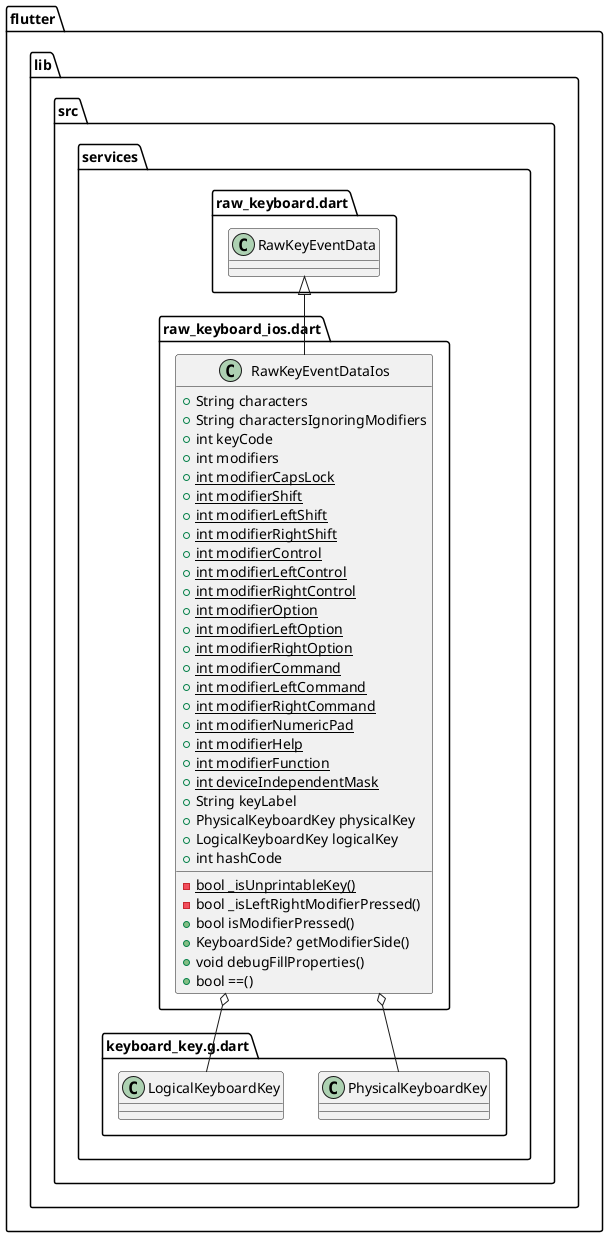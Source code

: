 @startuml
set namespaceSeparator ::

class "flutter::lib::src::services::raw_keyboard_ios.dart::RawKeyEventDataIos" {
  +String characters
  +String charactersIgnoringModifiers
  +int keyCode
  +int modifiers
  {static} +int modifierCapsLock
  {static} +int modifierShift
  {static} +int modifierLeftShift
  {static} +int modifierRightShift
  {static} +int modifierControl
  {static} +int modifierLeftControl
  {static} +int modifierRightControl
  {static} +int modifierOption
  {static} +int modifierLeftOption
  {static} +int modifierRightOption
  {static} +int modifierCommand
  {static} +int modifierLeftCommand
  {static} +int modifierRightCommand
  {static} +int modifierNumericPad
  {static} +int modifierHelp
  {static} +int modifierFunction
  {static} +int deviceIndependentMask
  +String keyLabel
  +PhysicalKeyboardKey physicalKey
  +LogicalKeyboardKey logicalKey
  +int hashCode
  {static} -bool _isUnprintableKey()
  -bool _isLeftRightModifierPressed()
  +bool isModifierPressed()
  +KeyboardSide? getModifierSide()
  +void debugFillProperties()
  +bool ==()
}

"flutter::lib::src::services::raw_keyboard_ios.dart::RawKeyEventDataIos" o-- "flutter::lib::src::services::keyboard_key.g.dart::PhysicalKeyboardKey"
"flutter::lib::src::services::raw_keyboard_ios.dart::RawKeyEventDataIos" o-- "flutter::lib::src::services::keyboard_key.g.dart::LogicalKeyboardKey"
"flutter::lib::src::services::raw_keyboard.dart::RawKeyEventData" <|-- "flutter::lib::src::services::raw_keyboard_ios.dart::RawKeyEventDataIos"


@enduml